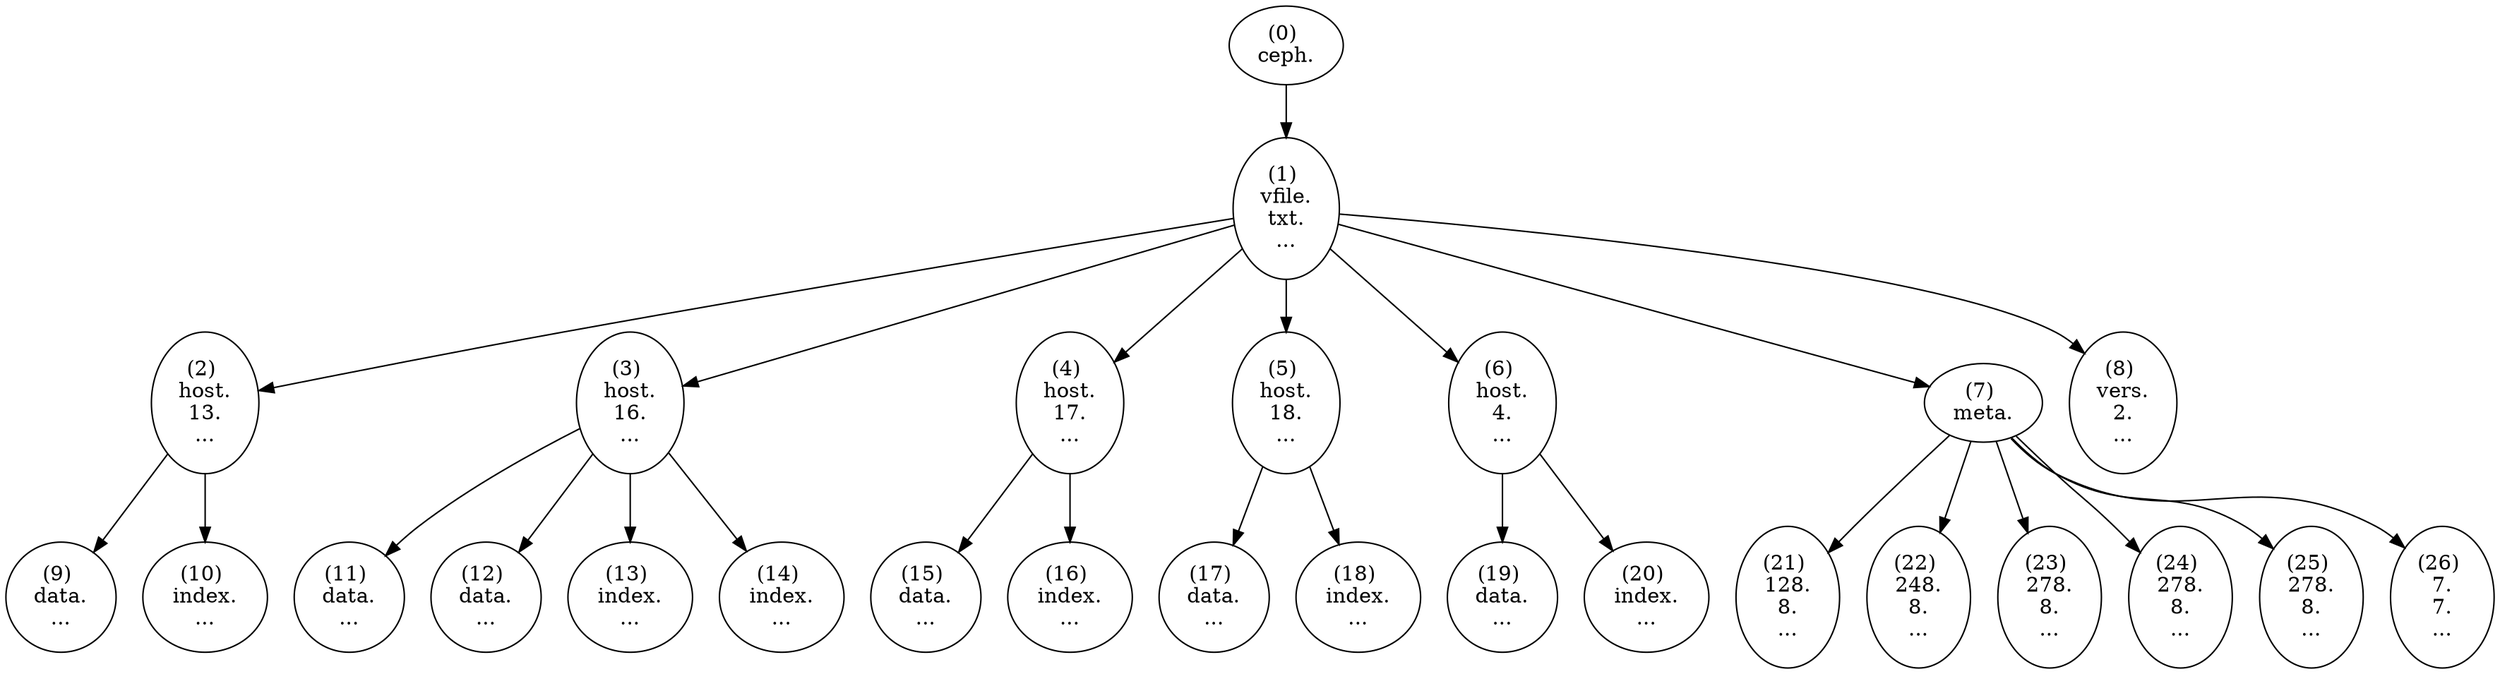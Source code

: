 digraph G {"(0) \nceph.\n" -> "(1) \nvfile.\ntxt.\n...";
"(1) \nvfile.\ntxt.\n..." -> "(2) \nhost.\n13.\n...";
"(1) \nvfile.\ntxt.\n..." -> "(3) \nhost.\n16.\n...";
"(1) \nvfile.\ntxt.\n..." -> "(4) \nhost.\n17.\n...";
"(1) \nvfile.\ntxt.\n..." -> "(5) \nhost.\n18.\n...";
"(1) \nvfile.\ntxt.\n..." -> "(6) \nhost.\n4.\n...";
"(1) \nvfile.\ntxt.\n..." -> "(7) \nmeta.\n";
"(1) \nvfile.\ntxt.\n..." -> "(8) \nvers.\n2.\n...";
"(2) \nhost.\n13.\n..." -> "(9) \ndata.\n...";
"(2) \nhost.\n13.\n..." -> "(10) \nindex.\n...";
"(3) \nhost.\n16.\n..." -> "(11) \ndata.\n...";
"(3) \nhost.\n16.\n..." -> "(12) \ndata.\n...";
"(3) \nhost.\n16.\n..." -> "(13) \nindex.\n...";
"(3) \nhost.\n16.\n..." -> "(14) \nindex.\n...";
"(4) \nhost.\n17.\n..." -> "(15) \ndata.\n...";
"(4) \nhost.\n17.\n..." -> "(16) \nindex.\n...";
"(5) \nhost.\n18.\n..." -> "(17) \ndata.\n...";
"(5) \nhost.\n18.\n..." -> "(18) \nindex.\n...";
"(6) \nhost.\n4.\n..." -> "(19) \ndata.\n...";
"(6) \nhost.\n4.\n..." -> "(20) \nindex.\n...";
"(7) \nmeta.\n" -> "(21) \n128.\n8.\n...";
"(7) \nmeta.\n" -> "(22) \n248.\n8.\n...";
"(7) \nmeta.\n" -> "(23) \n278.\n8.\n...";
"(7) \nmeta.\n" -> "(24) \n278.\n8.\n...";
"(7) \nmeta.\n" -> "(25) \n278.\n8.\n...";
"(7) \nmeta.\n" -> "(26) \n7.\n7.\n...";
}